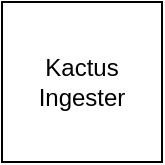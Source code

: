 <mxfile version="22.1.4" type="github">
  <diagram name="Page-1" id="B5llXI-_erB80sFzHADw">
    <mxGraphModel dx="589" dy="481" grid="1" gridSize="10" guides="1" tooltips="1" connect="1" arrows="1" fold="1" page="1" pageScale="1" pageWidth="827" pageHeight="1169" math="0" shadow="0">
      <root>
        <mxCell id="0" />
        <mxCell id="1" parent="0" />
        <mxCell id="-Rb9ixtFvugTr6DHxC6b-1" value="Kactus Ingester" style="whiteSpace=wrap;html=1;aspect=fixed;" parent="1" vertex="1">
          <mxGeometry x="180" y="290" width="80" height="80" as="geometry" />
        </mxCell>
      </root>
    </mxGraphModel>
  </diagram>
</mxfile>
